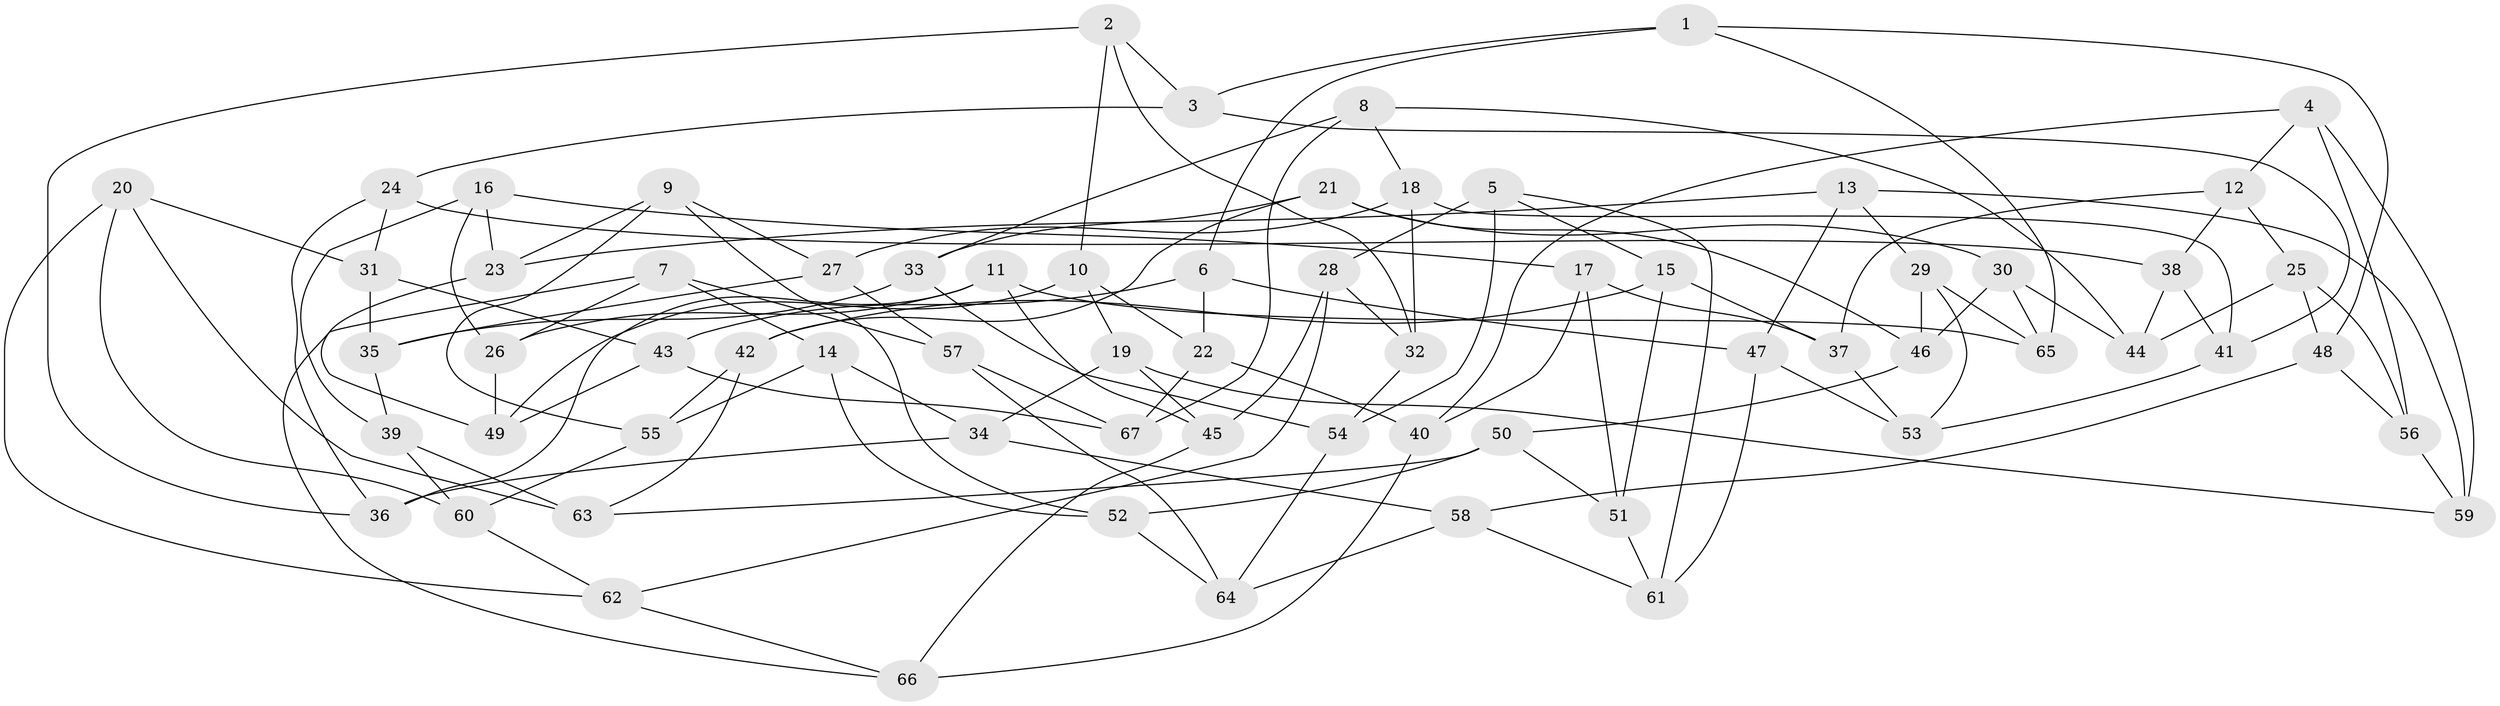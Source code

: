 // Generated by graph-tools (version 1.1) at 2025/56/03/09/25 04:56:10]
// undirected, 67 vertices, 134 edges
graph export_dot {
graph [start="1"]
  node [color=gray90,style=filled];
  1;
  2;
  3;
  4;
  5;
  6;
  7;
  8;
  9;
  10;
  11;
  12;
  13;
  14;
  15;
  16;
  17;
  18;
  19;
  20;
  21;
  22;
  23;
  24;
  25;
  26;
  27;
  28;
  29;
  30;
  31;
  32;
  33;
  34;
  35;
  36;
  37;
  38;
  39;
  40;
  41;
  42;
  43;
  44;
  45;
  46;
  47;
  48;
  49;
  50;
  51;
  52;
  53;
  54;
  55;
  56;
  57;
  58;
  59;
  60;
  61;
  62;
  63;
  64;
  65;
  66;
  67;
  1 -- 65;
  1 -- 48;
  1 -- 6;
  1 -- 3;
  2 -- 32;
  2 -- 36;
  2 -- 10;
  2 -- 3;
  3 -- 24;
  3 -- 41;
  4 -- 12;
  4 -- 40;
  4 -- 59;
  4 -- 56;
  5 -- 28;
  5 -- 15;
  5 -- 61;
  5 -- 54;
  6 -- 43;
  6 -- 47;
  6 -- 22;
  7 -- 26;
  7 -- 14;
  7 -- 57;
  7 -- 66;
  8 -- 33;
  8 -- 67;
  8 -- 18;
  8 -- 44;
  9 -- 55;
  9 -- 27;
  9 -- 52;
  9 -- 23;
  10 -- 19;
  10 -- 22;
  10 -- 49;
  11 -- 45;
  11 -- 26;
  11 -- 36;
  11 -- 65;
  12 -- 25;
  12 -- 37;
  12 -- 38;
  13 -- 29;
  13 -- 23;
  13 -- 47;
  13 -- 59;
  14 -- 52;
  14 -- 34;
  14 -- 55;
  15 -- 37;
  15 -- 51;
  15 -- 42;
  16 -- 39;
  16 -- 26;
  16 -- 17;
  16 -- 23;
  17 -- 37;
  17 -- 51;
  17 -- 40;
  18 -- 27;
  18 -- 32;
  18 -- 41;
  19 -- 45;
  19 -- 59;
  19 -- 34;
  20 -- 60;
  20 -- 63;
  20 -- 62;
  20 -- 31;
  21 -- 46;
  21 -- 30;
  21 -- 33;
  21 -- 42;
  22 -- 40;
  22 -- 67;
  23 -- 49;
  24 -- 36;
  24 -- 31;
  24 -- 38;
  25 -- 56;
  25 -- 44;
  25 -- 48;
  26 -- 49;
  27 -- 35;
  27 -- 57;
  28 -- 62;
  28 -- 45;
  28 -- 32;
  29 -- 46;
  29 -- 53;
  29 -- 65;
  30 -- 65;
  30 -- 44;
  30 -- 46;
  31 -- 35;
  31 -- 43;
  32 -- 54;
  33 -- 35;
  33 -- 54;
  34 -- 36;
  34 -- 58;
  35 -- 39;
  37 -- 53;
  38 -- 41;
  38 -- 44;
  39 -- 60;
  39 -- 63;
  40 -- 66;
  41 -- 53;
  42 -- 63;
  42 -- 55;
  43 -- 49;
  43 -- 67;
  45 -- 66;
  46 -- 50;
  47 -- 53;
  47 -- 61;
  48 -- 58;
  48 -- 56;
  50 -- 52;
  50 -- 51;
  50 -- 63;
  51 -- 61;
  52 -- 64;
  54 -- 64;
  55 -- 60;
  56 -- 59;
  57 -- 64;
  57 -- 67;
  58 -- 61;
  58 -- 64;
  60 -- 62;
  62 -- 66;
}
